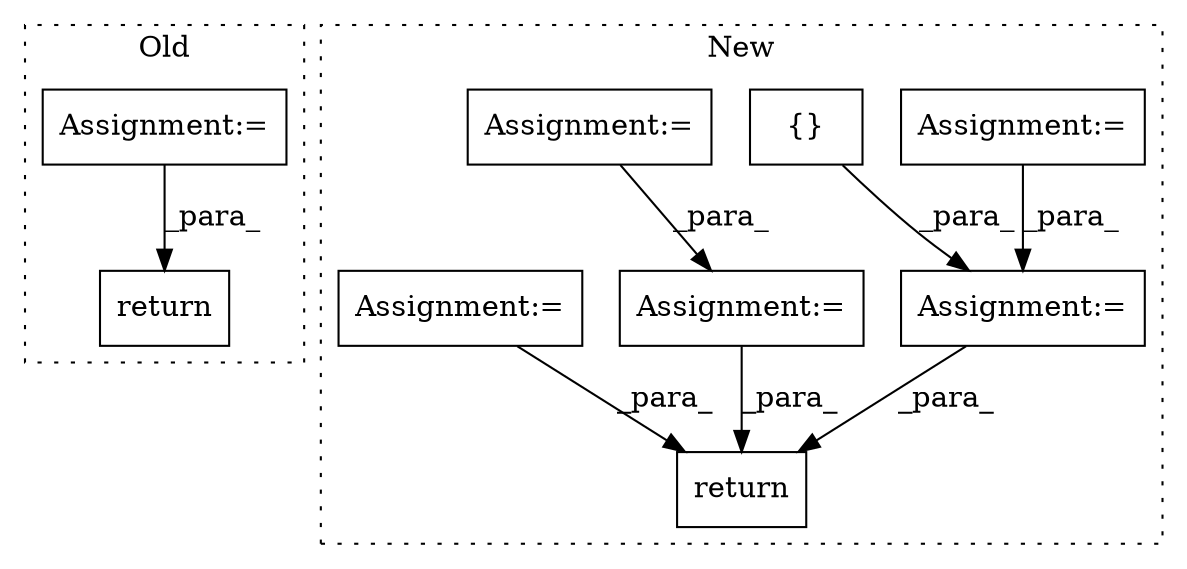 digraph G {
subgraph cluster0 {
1 [label="return" a="41" s="3847" l="7" shape="box"];
7 [label="Assignment:=" a="7" s="3811" l="2" shape="box"];
label = "Old";
style="dotted";
}
subgraph cluster1 {
2 [label="{}" a="4" s="4056,4058" l="1,1" shape="box"];
3 [label="return" a="41" s="4565" l="7" shape="box"];
4 [label="Assignment:=" a="7" s="4037" l="1" shape="box"];
5 [label="Assignment:=" a="7" s="3941" l="10" shape="box"];
6 [label="Assignment:=" a="7" s="4541" l="2" shape="box"];
8 [label="Assignment:=" a="7" s="3975" l="2" shape="box"];
9 [label="Assignment:=" a="7" s="4340,4432" l="69,2" shape="box"];
label = "New";
style="dotted";
}
2 -> 4 [label="_para_"];
4 -> 3 [label="_para_"];
5 -> 6 [label="_para_"];
6 -> 3 [label="_para_"];
7 -> 1 [label="_para_"];
8 -> 4 [label="_para_"];
9 -> 3 [label="_para_"];
}